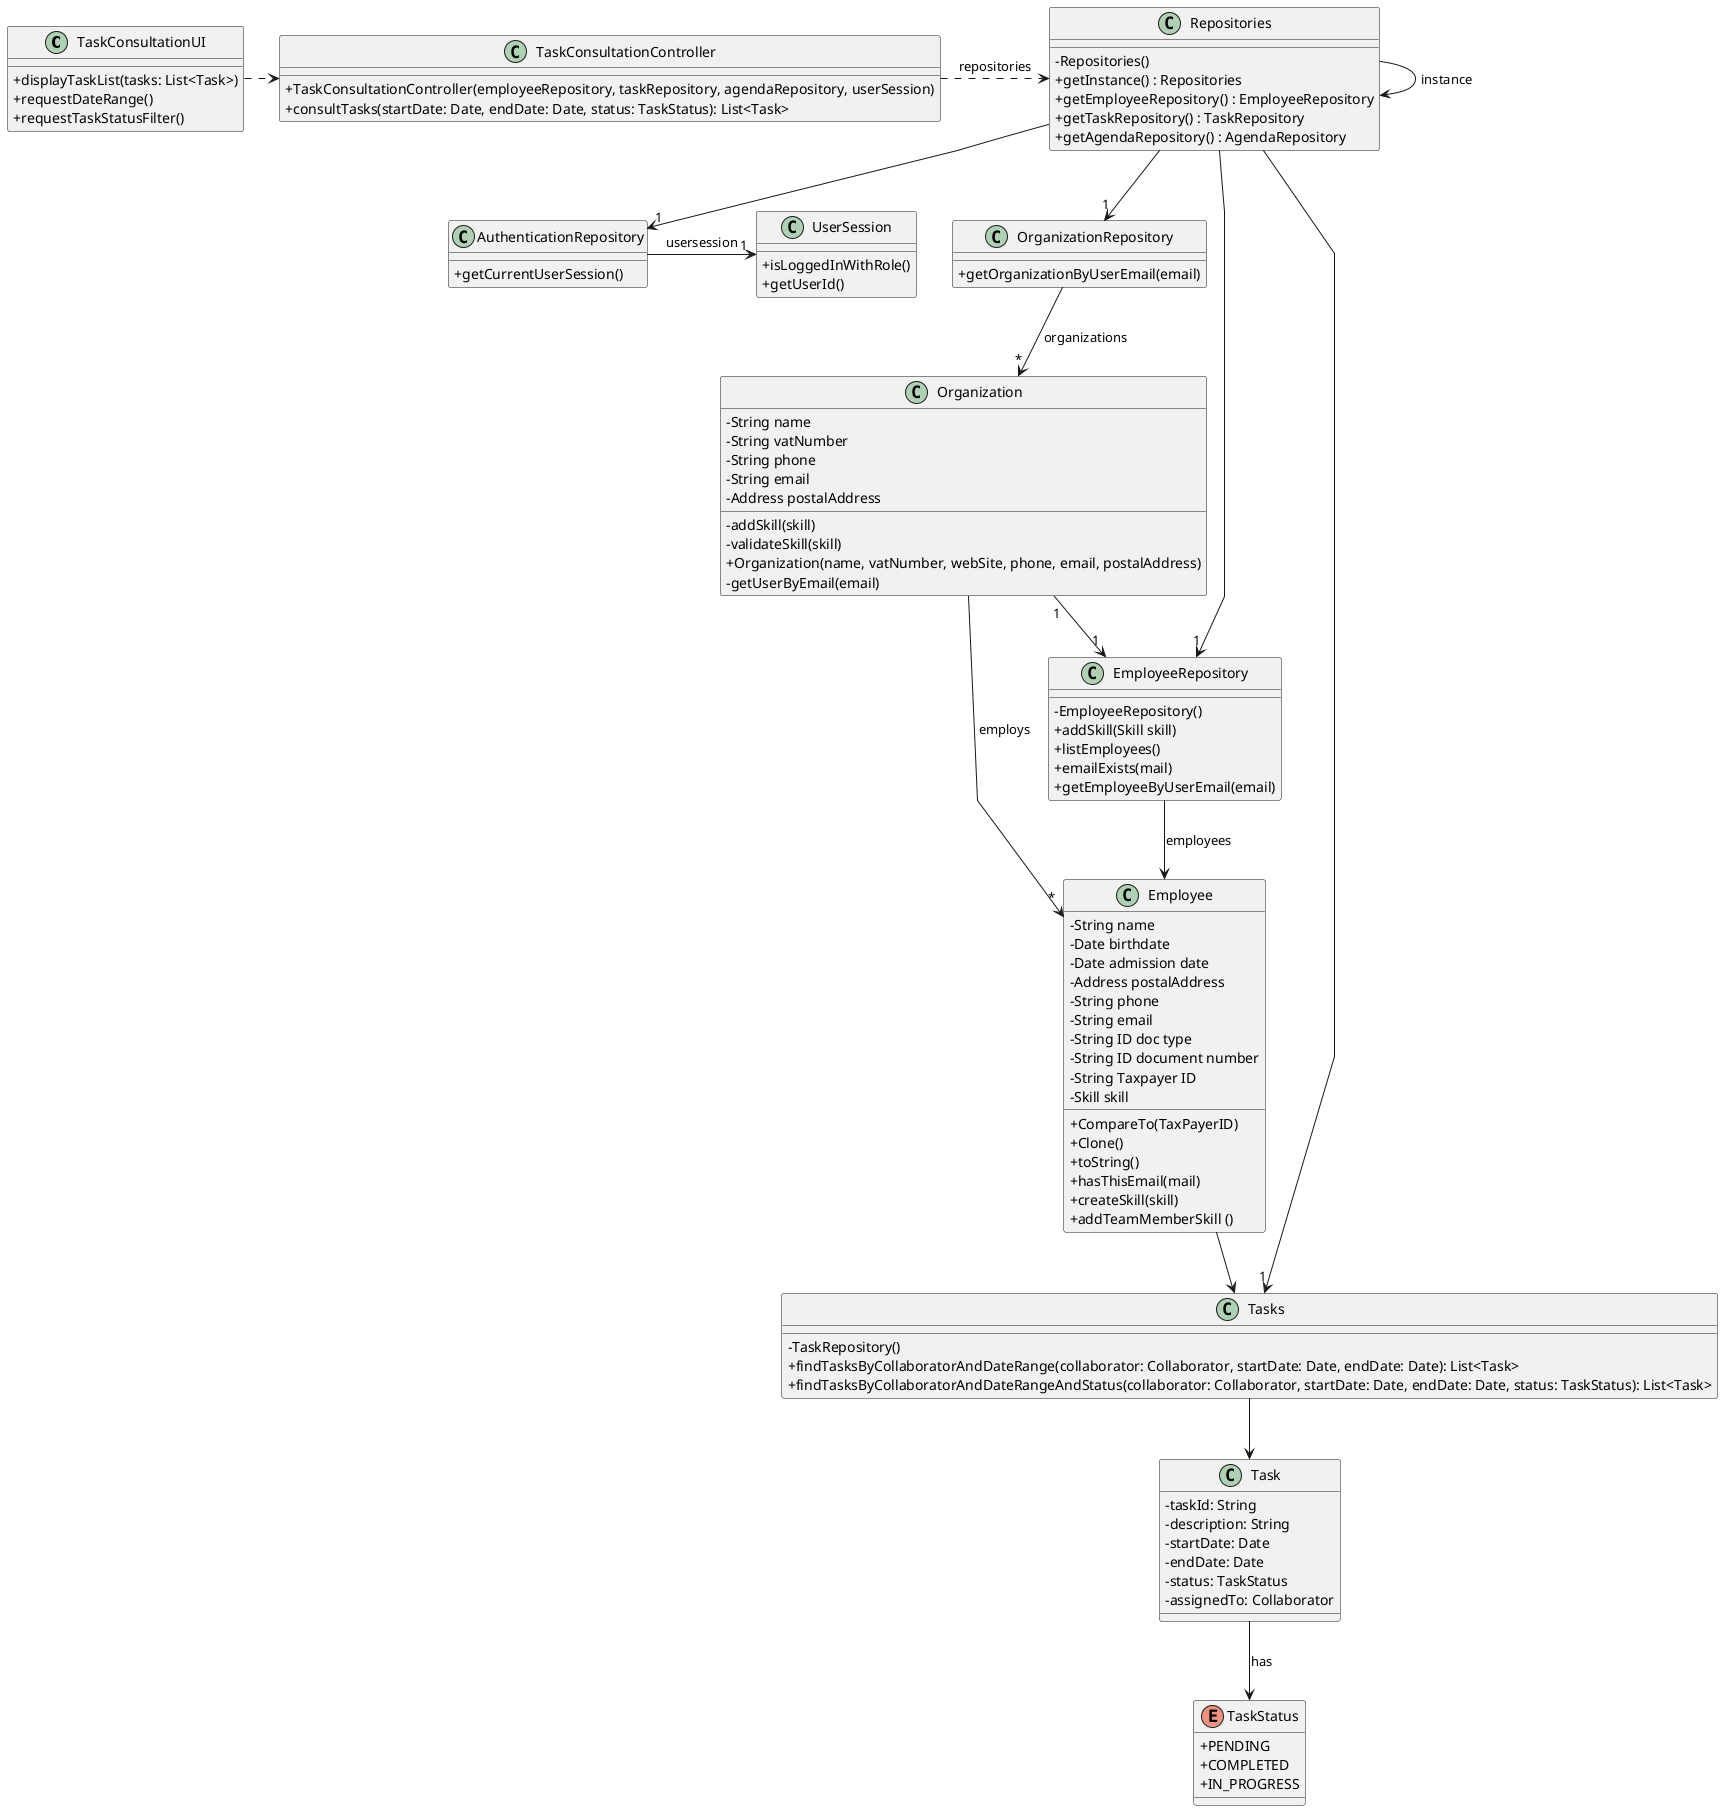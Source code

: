 @startuml
'skinparam monochrome true
skinparam packageStyle rectangle
skinparam shadowing false
skinparam linetype polyline
'skinparam linetype orto

skinparam classAttributeIconSize 0

'left to right direction


class TaskConsultationUI {
    + displayTaskList(tasks: List<Task>)
    + requestDateRange()
    + requestTaskStatusFilter()
}

class TaskConsultationController {
    + TaskConsultationController(employeeRepository, taskRepository, agendaRepository, userSession)
    + consultTasks(startDate: Date, endDate: Date, status: TaskStatus): List<Task>
}

class Repositories {
    - Repositories()
    + getInstance() : Repositories
    + getEmployeeRepository() : EmployeeRepository
    + getTaskRepository() : TaskRepository
    + getAgendaRepository() : AgendaRepository
}

class OrganizationRepository {
    + getOrganizationByUserEmail(email)
}

class Organization {
    - String name
    - String vatNumber
    - String phone
    - String email
    - Address postalAddress
    - addSkill(skill)
    - validateSkill(skill)
    + Organization(name, vatNumber, webSite, phone, email, postalAddress)
    - getUserByEmail(email)
}

class AuthenticationRepository {
    + getCurrentUserSession()
}

class UserSession {
    + isLoggedInWithRole()
    + getUserId()
}

class EmployeeRepository {
    - EmployeeRepository()
    + addSkill(Skill skill)
    + listEmployees()
    + emailExists(mail)
    + getEmployeeByUserEmail(email)
}

class Employee {
    - String name
    - Date birthdate
    - Date admission date
    - Address postalAddress
    - String phone
    - String email
    - String ID doc type
    - String ID document number
    - String Taxpayer ID
    - Skill skill
    + CompareTo(TaxPayerID)
    + Clone()
    + toString()
    + hasThisEmail(mail)
    + createSkill(skill)
    + addTeamMemberSkill ()
}


class Tasks {
    - TaskRepository()
    + findTasksByCollaboratorAndDateRange(collaborator: Collaborator, startDate: Date, endDate: Date): List<Task>
    + findTasksByCollaboratorAndDateRangeAndStatus(collaborator: Collaborator, startDate: Date, endDate: Date, status: TaskStatus): List<Task>
}

class Task {
    - taskId: String
    - description: String
    - startDate: Date
    - endDate: Date
    - status: TaskStatus
    - assignedTo: Collaborator
}

enum TaskStatus {
    + PENDING
    + COMPLETED
    + IN_PROGRESS
}





Repositories -> Repositories : instance
TaskConsultationUI .> TaskConsultationController
Repositories --> "1" OrganizationRepository
OrganizationRepository --> "*" Organization : organizations
Organization "1" --> "1" EmployeeRepository
Organization  --> "*" Employee : employs
TaskConsultationController .> Repositories : repositories
Repositories --> "1" AuthenticationRepository
Repositories --> "1" EmployeeRepository
Repositories --> "1" Tasks
AuthenticationRepository -> "1" UserSession : usersession
EmployeeRepository --> Employee : employees
Tasks--> Task
Task --> TaskStatus : has
Employee --> Tasks

@enduml
